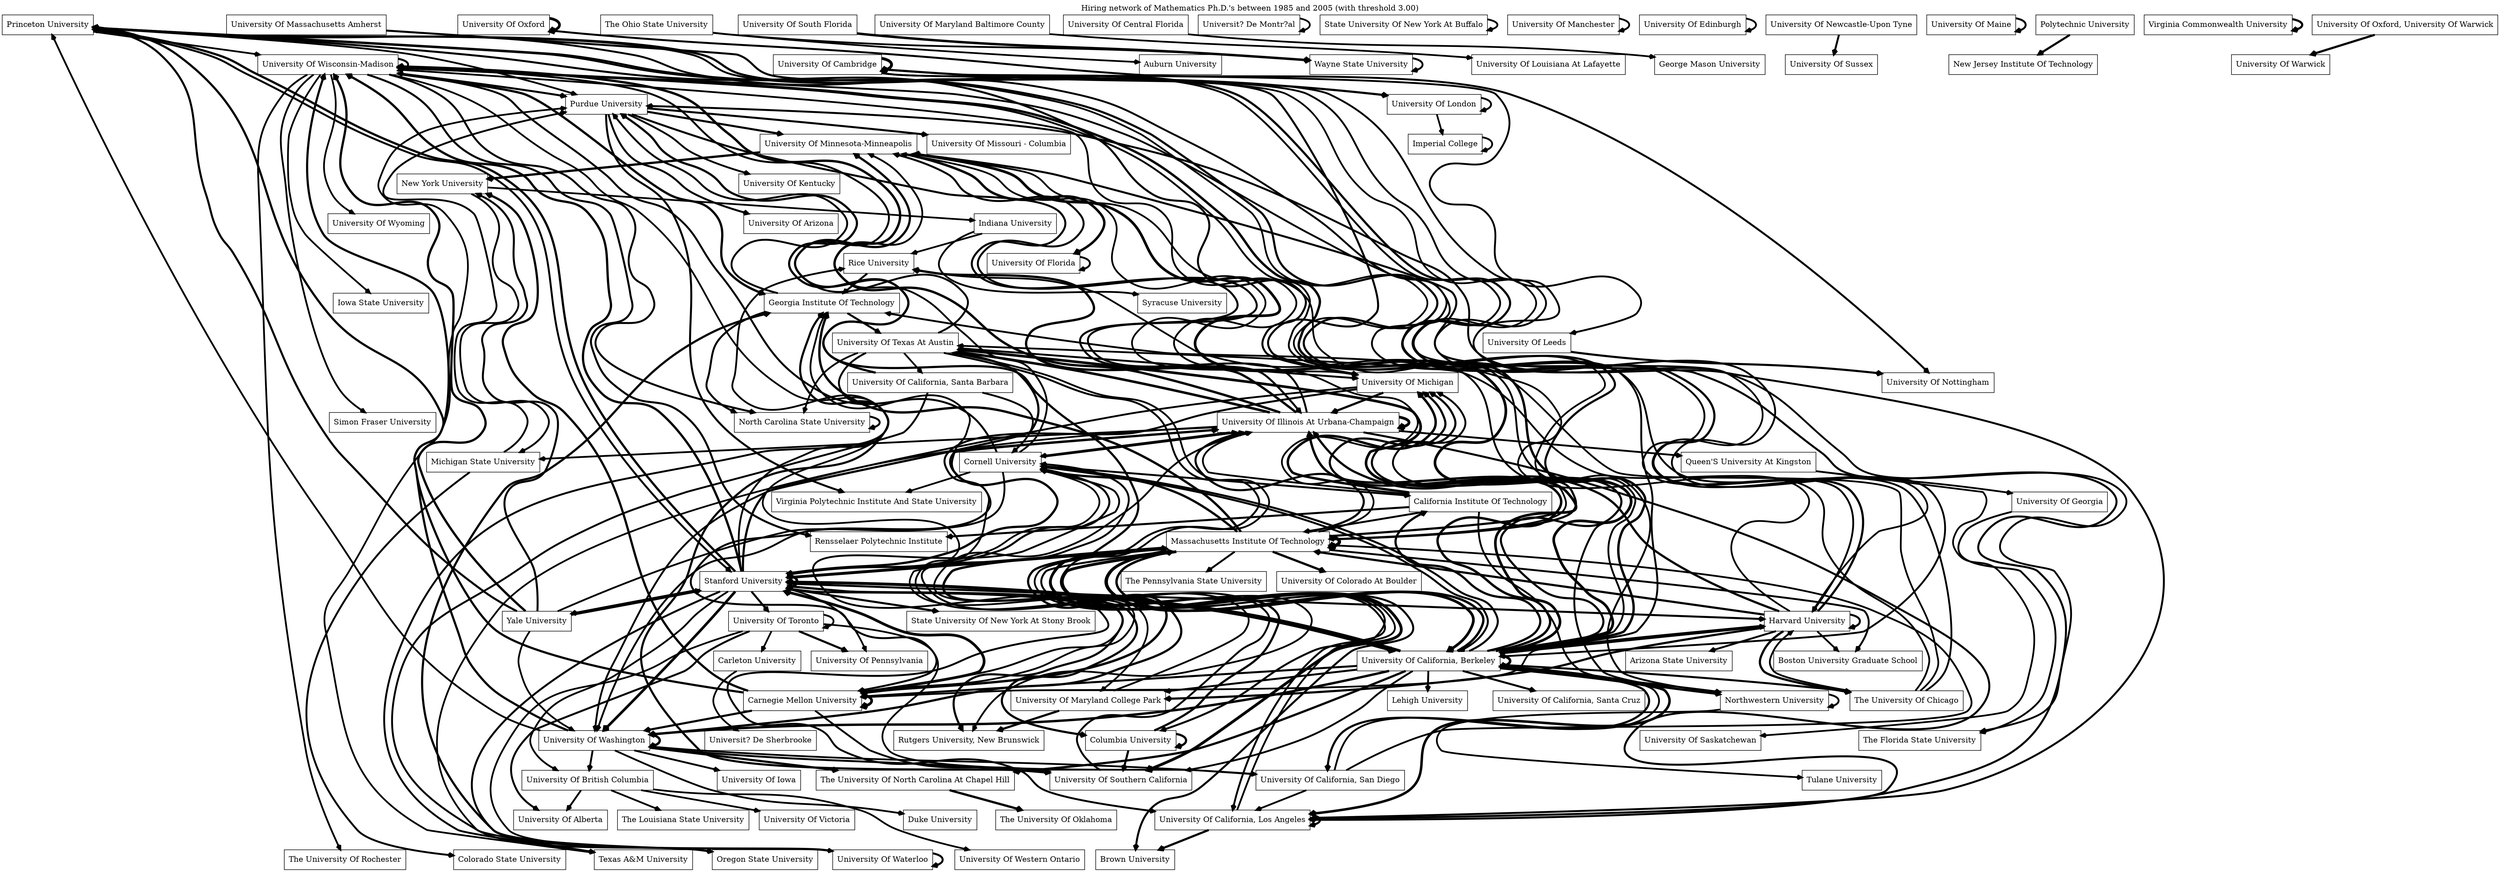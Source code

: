 digraph transition {
 node[shape="rectangle"];
 edge[arrowhead="vee", arrowsize=0.8, weight=0.1]; 
 labelloc="t"; 
 label="Hiring network of Mathematics Ph.D.'s between 1985 and 2005 (with threshold 3.00)"; 
  "Princeton University" -> "University Of Wisconsin-Madison" [penwidth = 3.1];
  "University Of Wisconsin-Madison" -> "University Of Wyoming" [penwidth = 3.1];
  "Queen'S University At Kingston" -> "University Of Saskatchewan" [penwidth = 3.1];
  "Harvard University" -> "Rice University" [penwidth = 3.1];
  "University Of Wisconsin-Madison" -> "Iowa State University" [penwidth = 3.1];
  "University Of Toronto" -> "University Of Waterloo" [penwidth = 3.1];
  "Massachusetts Institute Of Technology" -> "University Of Minnesota-Minneapolis" [penwidth = 3.1];
  "The University Of Chicago" -> "University Of Minnesota-Minneapolis" [penwidth = 3.1];
  "Carleton University" -> "Universit? De Sherbrooke" [penwidth = 3.1];
  "New York University" -> "Indiana University" [penwidth = 3.1];
  "The Ohio State University" -> "Auburn University" [penwidth = 3.1];
  "University Of Toronto" -> "Carleton University" [penwidth = 3.1];
  "Cornell University" -> "Stanford University" [penwidth = 3.1];
  "University Of Illinois At Urbana-Champaign" -> "Texas A&M University" [penwidth = 3.1];
  "University Of Texas At Austin" -> "North Carolina State University" [penwidth = 3.1];
  "Harvard University" -> "Carnegie Mellon University" [penwidth = 3.1];
  "University Of Maryland Baltimore County" -> "University Of Louisiana At Lafayette" [penwidth = 3.1];
  "Indiana University" -> "Rice University" [penwidth = 3.1];
  "University Of Central Florida" -> "George Mason University" [penwidth = 3.1];
  "Texas A&M University" -> "Purdue University" [penwidth = 3.1];
  "Yale University" -> "University Of Washington" [penwidth = 3.1];
  "Cornell University" -> "Virginia Polytechnic Institute And State University" [penwidth = 3.1];
  "Northwestern University" -> "Tulane University" [penwidth = 3.1];
  "University Of London" -> "Imperial College" [penwidth = 3.1];
  "University Of Toronto" -> "University Of California, San Diego" [penwidth = 3.1];
  "University Of Texas At Austin" -> "University Of California, Santa Barbara" [penwidth = 3.1];
  "University Of Wisconsin-Madison" -> "University Of Maryland College Park" [penwidth = 3.1];
  "Princeton University" -> "Massachusetts Institute Of Technology" [penwidth = 3.1];
  "University Of Cambridge" -> "Harvard University" [penwidth = 3.1];
  "University Of British Columbia" -> "University Of Western Ontario" [penwidth = 3.1];
  "Stanford University" -> "University Of Pennsylvania" [penwidth = 3.1];
  "Universit? De Montr?al" -> "Universit? De Montr?al" [penwidth = 3.1];
  "University Of British Columbia" -> "University Of Victoria" [penwidth = 3.1];
  "University Of California, San Diego" -> "University Of California, Los Angeles" [penwidth = 3.2];
  "University Of Wisconsin-Madison" -> "Simon Fraser University" [penwidth = 3.2];
  "Carnegie Mellon University" -> "University Of Illinois At Urbana-Champaign" [penwidth = 3.2];
  "University Of Washington" -> "Duke University" [penwidth = 3.2];
  "Queen'S University At Kingston" -> "University Of Georgia" [penwidth = 3.2];
  "The University Of Chicago" -> "Harvard University" [penwidth = 3.2];
  "University Of Washington" -> "Princeton University" [penwidth = 3.2];
  "Stanford University" -> "University Of British Columbia" [penwidth = 3.2];
  "The University Of Chicago" -> "University Of Texas At Austin" [penwidth = 3.2];
  "State University Of New York At Buffalo" -> "State University Of New York At Buffalo" [penwidth = 3.2];
  "University Of Wisconsin-Madison" -> "The University Of Rochester" [penwidth = 3.2];
  "Stanford University" -> "Rice University" [penwidth = 3.2];
  "University Of Manchester" -> "University Of Manchester" [penwidth = 3.2];
  "University Of British Columbia" -> "The Louisiana State University" [penwidth = 3.2];
  "Yale University" -> "University Of Illinois At Urbana-Champaign" [penwidth = 3.2];
  "University Of Washington" -> "University Of California, San Diego" [penwidth = 3.2];
  "Princeton University" -> "Purdue University" [penwidth = 3.2];
  "University Of California, Los Angeles" -> "University Of Texas At Austin" [penwidth = 3.2];
  "Cornell University" -> "University Of Minnesota-Minneapolis" [penwidth = 3.2];
  "University Of Toronto" -> "University Of Toronto" [penwidth = 3.2];
  "University Of Edinburgh" -> "University Of Edinburgh" [penwidth = 3.2];
  "Massachusetts Institute Of Technology" -> "Rutgers University, New Brunswick" [penwidth = 3.2];
  "University Of Illinois At Urbana-Champaign" -> "Michigan State University" [penwidth = 3.2];
  "University Of California, San Diego" -> "University Of California, Berkeley" [penwidth = 3.2];
  "University Of California, San Diego" -> "Massachusetts Institute Of Technology" [penwidth = 3.2];
  "University Of Wisconsin-Madison" -> "University Of Michigan" [penwidth = 3.2];
  "California Institute Of Technology" -> "University Of Illinois At Urbana-Champaign" [penwidth = 3.2];
  "University Of Maryland College Park" -> "Georgia Institute Of Technology" [penwidth = 3.2];
  "Harvard University" -> "Boston University Graduate School" [penwidth = 3.2];
  "Indiana University" -> "Syracuse University" [penwidth = 3.2];
  "The Ohio State University" -> "Wayne State University" [penwidth = 3.2];
  "Imperial College" -> "Imperial College" [penwidth = 3.2];
  "University Of Georgia" -> "The Florida State University" [penwidth = 3.3];
  "University Of Cambridge" -> "University Of California, Berkeley" [penwidth = 3.3];
  "The University Of Chicago" -> "University Of Wisconsin-Madison" [penwidth = 3.3];
  "New York University" -> "Michigan State University" [penwidth = 3.3];
  "University Of Florida" -> "University Of Florida" [penwidth = 3.3];
  "Michigan State University" -> "Purdue University" [penwidth = 3.3];
  "University Of Wisconsin-Madison" -> "University Of California, Berkeley" [penwidth = 3.3];
  "University Of California, Berkeley" -> "University Of Southern California" [penwidth = 3.3];
  "University Of Washington" -> "University Of Iowa" [penwidth = 3.3];
  "University Of Cambridge" -> "The Florida State University" [penwidth = 3.3];
  "Cornell University" -> "University Of Washington" [penwidth = 3.3];
  "University Of London" -> "University Of London" [penwidth = 3.3];
  "Purdue University" -> "University Of Kentucky" [penwidth = 3.3];
  "University Of Michigan" -> "University Of Washington" [penwidth = 3.3];
  "Northwestern University" -> "Northwestern University" [penwidth = 3.3];
  "University Of Cambridge" -> "University Of Leeds" [penwidth = 3.3];
  "Princeton University" -> "Harvard University" [penwidth = 3.3];
  "University Of Illinois At Urbana-Champaign" -> "Queen'S University At Kingston" [penwidth = 3.3];
  "Carnegie Mellon University" -> "University Of Southern California" [penwidth = 3.3];
  "University Of California, Santa Barbara" -> "Cornell University" [penwidth = 3.3];
  "University Of British Columbia" -> "University Of Alberta" [penwidth = 3.3];
  "California Institute Of Technology" -> "Northwestern University" [penwidth = 3.3];
  "Cornell University" -> "Carnegie Mellon University" [penwidth = 3.3];
  "Northwestern University" -> "Georgia Institute Of Technology" [penwidth = 3.3];
  "University Of California, Berkeley" -> "Northwestern University" [penwidth = 3.3];
  "University Of Texas At Austin" -> "University Of California, Los Angeles" [penwidth = 3.4];
  "University Of Texas At Austin" -> "University Of Wisconsin-Madison" [penwidth = 3.4];
  "Massachusetts Institute Of Technology" -> "The Pennsylvania State University" [penwidth = 3.4];
  "University Of California, Santa Barbara" -> "Oregon State University" [penwidth = 3.4];
  "Georgia Institute Of Technology" -> "Purdue University" [penwidth = 3.4];
  "University Of Southern California" -> "Cornell University" [penwidth = 3.4];
  "University Of Texas At Austin" -> "Texas A&M University" [penwidth = 3.4];
  "Northwestern University" -> "University Of Michigan" [penwidth = 3.4];
  "California Institute Of Technology" -> "Massachusetts Institute Of Technology" [penwidth = 3.4];
  "University Of Texas At Austin" -> "University Of Michigan" [penwidth = 3.4];
  "University Of California, Berkeley" -> "Princeton University" [penwidth = 3.4];
  "University Of Washington" -> "University Of British Columbia" [penwidth = 3.4];
  "Wayne State University" -> "Wayne State University" [penwidth = 3.4];
  "Harvard University" -> "Arizona State University" [penwidth = 3.4];
  "Massachusetts Institute Of Technology" -> "Boston University Graduate School" [penwidth = 3.4];
  "University Of California, Berkeley" -> "Lehigh University" [penwidth = 3.4];
  "Stanford University" -> "University Of California, Los Angeles" [penwidth = 3.4];
  "University Of Illinois At Urbana-Champaign" -> "Cornell University" [penwidth = 3.4];
  "Cornell University" -> "California Institute Of Technology" [penwidth = 3.4];
  "Michigan State University" -> "Colorado State University" [penwidth = 3.4];
  "University Of Wisconsin-Madison" -> "North Carolina State University" [penwidth = 3.5];
  "North Carolina State University" -> "North Carolina State University" [penwidth = 3.5];
  "Stanford University" -> "Oregon State University" [penwidth = 3.5];
  "University Of Michigan" -> "Carnegie Mellon University" [penwidth = 3.5];
  "University Of Toronto" -> "University Of Alberta" [penwidth = 3.5];
  "University Of Newcastle-Upon Tyne" -> "University Of Sussex" [penwidth = 3.5];
  "University Of California, Los Angeles" -> "Purdue University" [penwidth = 3.5];
  "Rice University" -> "Georgia Institute Of Technology" [penwidth = 3.5];
  "Georgia Institute Of Technology" -> "North Carolina State University" [penwidth = 3.5];
  "Cornell University" -> "University Of California, Berkeley" [penwidth = 3.5];
  "University Of Maine" -> "University Of Maine" [penwidth = 3.5];
  "Princeton University" -> "Stanford University" [penwidth = 3.5];
  "Purdue University" -> "University Of Arizona" [penwidth = 3.5];
  "University Of Oxford" -> "University Of Nottingham" [penwidth = 3.5];
  "Cornell University" -> "University Of Wisconsin-Madison" [penwidth = 3.5];
  "University Of Washington" -> "University Of Southern California" [penwidth = 3.5];
  "Massachusetts Institute Of Technology" -> "Columbia University" [penwidth = 3.5];
  "University Of California, Berkeley" -> "University Of Maryland College Park" [penwidth = 3.5];
  "University Of Illinois At Urbana-Champaign" -> "University Of Minnesota-Minneapolis" [penwidth = 3.5];
  "Stanford University" -> "Harvard University" [penwidth = 3.6];
  "California Institute Of Technology" -> "Rensselaer Polytechnic Institute" [penwidth = 3.6];
  "Harvard University" -> "Harvard University" [penwidth = 3.6];
  "University Of Illinois At Urbana-Champaign" -> "University Of California, Los Angeles" [penwidth = 3.6];
  "Stanford University" -> "Yale University" [penwidth = 3.6];
  "University Of California, Berkeley" -> "The University Of Chicago" [penwidth = 3.6];
  "University Of Minnesota-Minneapolis" -> "University Of California, Los Angeles" [penwidth = 3.6];
  "Purdue University" -> "University Of Missouri - Columbia" [penwidth = 3.6];
  "University Of Wisconsin-Madison" -> "Purdue University" [penwidth = 3.6];
  "University Of Waterloo" -> "University Of Waterloo" [penwidth = 3.6];
  "University Of California, Berkeley" -> "Harvard University" [penwidth = 3.6];
  "University Of Wisconsin-Madison" -> "Rensselaer Polytechnic Institute" [penwidth = 3.6];
  "University Of California, Los Angeles" -> "University Of California, Los Angeles" [penwidth = 3.6];
  "Purdue University" -> "Virginia Polytechnic Institute And State University" [penwidth = 3.6];
  "Stanford University" -> "University Of Toronto" [penwidth = 3.6];
  "University Of California, Berkeley" -> "Carnegie Mellon University" [penwidth = 3.6];
  "University Of Massachusetts Amherst" -> "University Of Michigan" [penwidth = 3.6];
  "Purdue University" -> "University Of Illinois At Urbana-Champaign" [penwidth = 3.6];
  "Massachusetts Institute Of Technology" -> "Brown University" [penwidth = 3.6];
  "University Of California, Berkeley" -> "Cornell University" [penwidth = 3.6];
  "University Of California, Berkeley" -> "University Of California, Santa Cruz" [penwidth = 3.6];
  "Georgia Institute Of Technology" -> "University Of Texas At Austin" [penwidth = 3.6];
  "Stanford University" -> "Cornell University" [penwidth = 3.6];
  "Cornell University" -> "University Of Illinois At Urbana-Champaign" [penwidth = 3.6];
  "University Of Wisconsin-Madison" -> "University Of Wisconsin-Madison" [penwidth = 3.6];
  "Yale University" -> "New York University" [penwidth = 3.6];
  "Princeton University" -> "University Of Michigan" [penwidth = 3.6];
  "Stanford University" -> "State University Of New York At Stony Brook" [penwidth = 3.7];
  "Purdue University" -> "University Of Minnesota-Minneapolis" [penwidth = 3.7];
  "Harvard University" -> "University Of California, Berkeley" [penwidth = 3.7];
  "Yale University" -> "Princeton University" [penwidth = 3.7];
  "Carnegie Mellon University" -> "University Of Washington" [penwidth = 3.8];
  "Stanford University" -> "Rutgers University, New Brunswick" [penwidth = 3.8];
  "University Of Southern California" -> "Georgia Institute Of Technology" [penwidth = 3.8];
  "University Of California, Berkeley" -> "University Of California, San Diego" [penwidth = 3.8];
  "Massachusetts Institute Of Technology" -> "University Of Illinois At Urbana-Champaign" [penwidth = 3.8];
  "Polytechnic University" -> "New Jersey Institute Of Technology" [penwidth = 3.8];
  "University Of Leeds" -> "University Of Nottingham" [penwidth = 3.8];
  "University Of California, Berkeley" -> "University Of Michigan" [penwidth = 3.8];
  "Massachusetts Institute Of Technology" -> "Princeton University" [penwidth = 3.8];
  "Columbia University" -> "University Of Southern California" [penwidth = 3.8];
  "University Of Toronto" -> "University Of Pennsylvania" [penwidth = 3.8];
  "University Of Washington" -> "University Of Wisconsin-Madison" [penwidth = 3.9];
  "University Of California, Los Angeles" -> "Brown University" [penwidth = 3.9];
  "Virginia Commonwealth University" -> "Virginia Commonwealth University" [penwidth = 3.9];
  "Stanford University" -> "Columbia University" [penwidth = 3.9];
  "Harvard University" -> "University Of Maryland College Park" [penwidth = 3.9];
  "Harvard University" -> "Princeton University" [penwidth = 3.9];
  "University Of Oxford, University Of Warwick" -> "University Of Warwick" [penwidth = 3.9];
  "Columbia University" -> "Purdue University" [penwidth = 3.9];
  "Harvard University" -> "Massachusetts Institute Of Technology" [penwidth = 3.9];
  "University Of Cambridge" -> "University Of London" [penwidth = 3.9];
  "University Of Washington" -> "The University Of North Carolina At Chapel Hill" [penwidth = 3.9];
  "Carnegie Mellon University" -> "Princeton University" [penwidth = 3.9];
  "University Of Maryland College Park" -> "Rutgers University, New Brunswick" [penwidth = 3.9];
  "University Of Michigan" -> "University Of Illinois At Urbana-Champaign" [penwidth = 3.9];
  "University Of Waterloo" -> "Georgia Institute Of Technology" [penwidth = 3.9];
  "Massachusetts Institute Of Technology" -> "University Of Michigan" [penwidth = 3.9];
  "Stanford University" -> "University Of Texas At Austin" [penwidth = 3.9];
  "Carnegie Mellon University" -> "New York University" [penwidth = 4.0];
  "University Of California, Berkeley" -> "The University Of North Carolina At Chapel Hill" [penwidth = 4.0];
  "Harvard University" -> "The University Of Chicago" [penwidth = 4.0];
  "University Of California, Santa Barbara" -> "University Of Minnesota-Minneapolis" [penwidth = 4.0];
  "Stanford University" -> "Princeton University" [penwidth = 4.0];
  "Massachusetts Institute Of Technology" -> "Stanford University" [penwidth = 4.0];
  "Harvard University" -> "University Of Illinois At Urbana-Champaign" [penwidth = 4.0];
  "Massachusetts Institute Of Technology" -> "University Of Washington" [penwidth = 4.0];
  "University Of California, Berkeley" -> "California Institute Of Technology" [penwidth = 4.0];
  "Columbia University" -> "Columbia University" [penwidth = 4.0];
  "Yale University" -> "Stanford University" [penwidth = 4.1];
  "Yale University" -> "University Of Wisconsin-Madison" [penwidth = 4.1];
  "University Of Wisconsin-Madison" -> "Georgia Institute Of Technology" [penwidth = 4.1];
  "Massachusetts Institute Of Technology" -> "Cornell University" [penwidth = 4.1];
  "Massachusetts Institute Of Technology" -> "University Of Colorado At Boulder" [penwidth = 4.1];
  "The University Of North Carolina At Chapel Hill" -> "The University Of Oklahoma" [penwidth = 4.1];
  "Stanford University" -> "University Of Wisconsin-Madison" [penwidth = 4.1];
  "Stanford University" -> "University Of Illinois At Urbana-Champaign" [penwidth = 4.1];
  "University Of Minnesota-Minneapolis" -> "New York University" [penwidth = 4.1];
  "Massachusetts Institute Of Technology" -> "Georgia Institute Of Technology" [penwidth = 4.2];
  "University Of Illinois At Urbana-Champaign" -> "Rice University" [penwidth = 4.2];
  "University Of California, Berkeley" -> "University Of Illinois At Urbana-Champaign" [penwidth = 4.3];
  "University Of Illinois At Urbana-Champaign" -> "University Of Wisconsin-Madison" [penwidth = 4.3];
  "University Of Washington" -> "University Of Washington" [penwidth = 4.3];
  "University Of California, Berkeley" -> "Massachusetts Institute Of Technology" [penwidth = 4.3];
  "University Of California, Berkeley" -> "University Of Washington" [penwidth = 4.3];
  "Massachusetts Institute Of Technology" -> "Carnegie Mellon University" [penwidth = 4.3];
  "University Of California, Berkeley" -> "University Of Wisconsin-Madison" [penwidth = 4.3];
  "University Of Minnesota-Minneapolis" -> "University Of Florida" [penwidth = 4.4];
  "University Of South Florida" -> "Wayne State University" [penwidth = 4.4];
  "California Institute Of Technology" -> "University Of Michigan" [penwidth = 4.4];
  "University Of Illinois At Urbana-Champaign" -> "University Of Texas At Austin" [penwidth = 4.5];
  "University Of California, Berkeley" -> "University Of California, Los Angeles" [penwidth = 4.5];
  "Stanford University" -> "University Of California, Berkeley" [penwidth = 4.6];
  "University Of California, Berkeley" -> "University Of California, Berkeley" [penwidth = 4.7];
  "Stanford University" -> "University Of Washington" [penwidth = 4.7];
  "University Of California, Berkeley" -> "University Of Texas At Austin" [penwidth = 4.7];
  "Carnegie Mellon University" -> "Carnegie Mellon University" [penwidth = 4.8];
  "Stanford University" -> "Stanford University" [penwidth = 4.8];
  "University Of California, Berkeley" -> "University Of Minnesota-Minneapolis" [penwidth = 4.8];
  "Stanford University" -> "Massachusetts Institute Of Technology" [penwidth = 4.8];
  "Massachusetts Institute Of Technology" -> "University Of California, Berkeley" [penwidth = 4.9];
  "University Of Oxford" -> "University Of Oxford" [penwidth = 4.9];
  "Carnegie Mellon University" -> "Stanford University" [penwidth = 4.9];
  "University Of Illinois At Urbana-Champaign" -> "University Of Illinois At Urbana-Champaign" [penwidth = 5.0];
  "Massachusetts Institute Of Technology" -> "University Of Southern California" [penwidth = 5.1];
  "University Of California, Berkeley" -> "Stanford University" [penwidth = 5.1];
  "University Of Cambridge" -> "University Of Cambridge" [penwidth = 5.2];
  "Massachusetts Institute Of Technology" -> "Massachusetts Institute Of Technology" [penwidth = 6.0];
}

